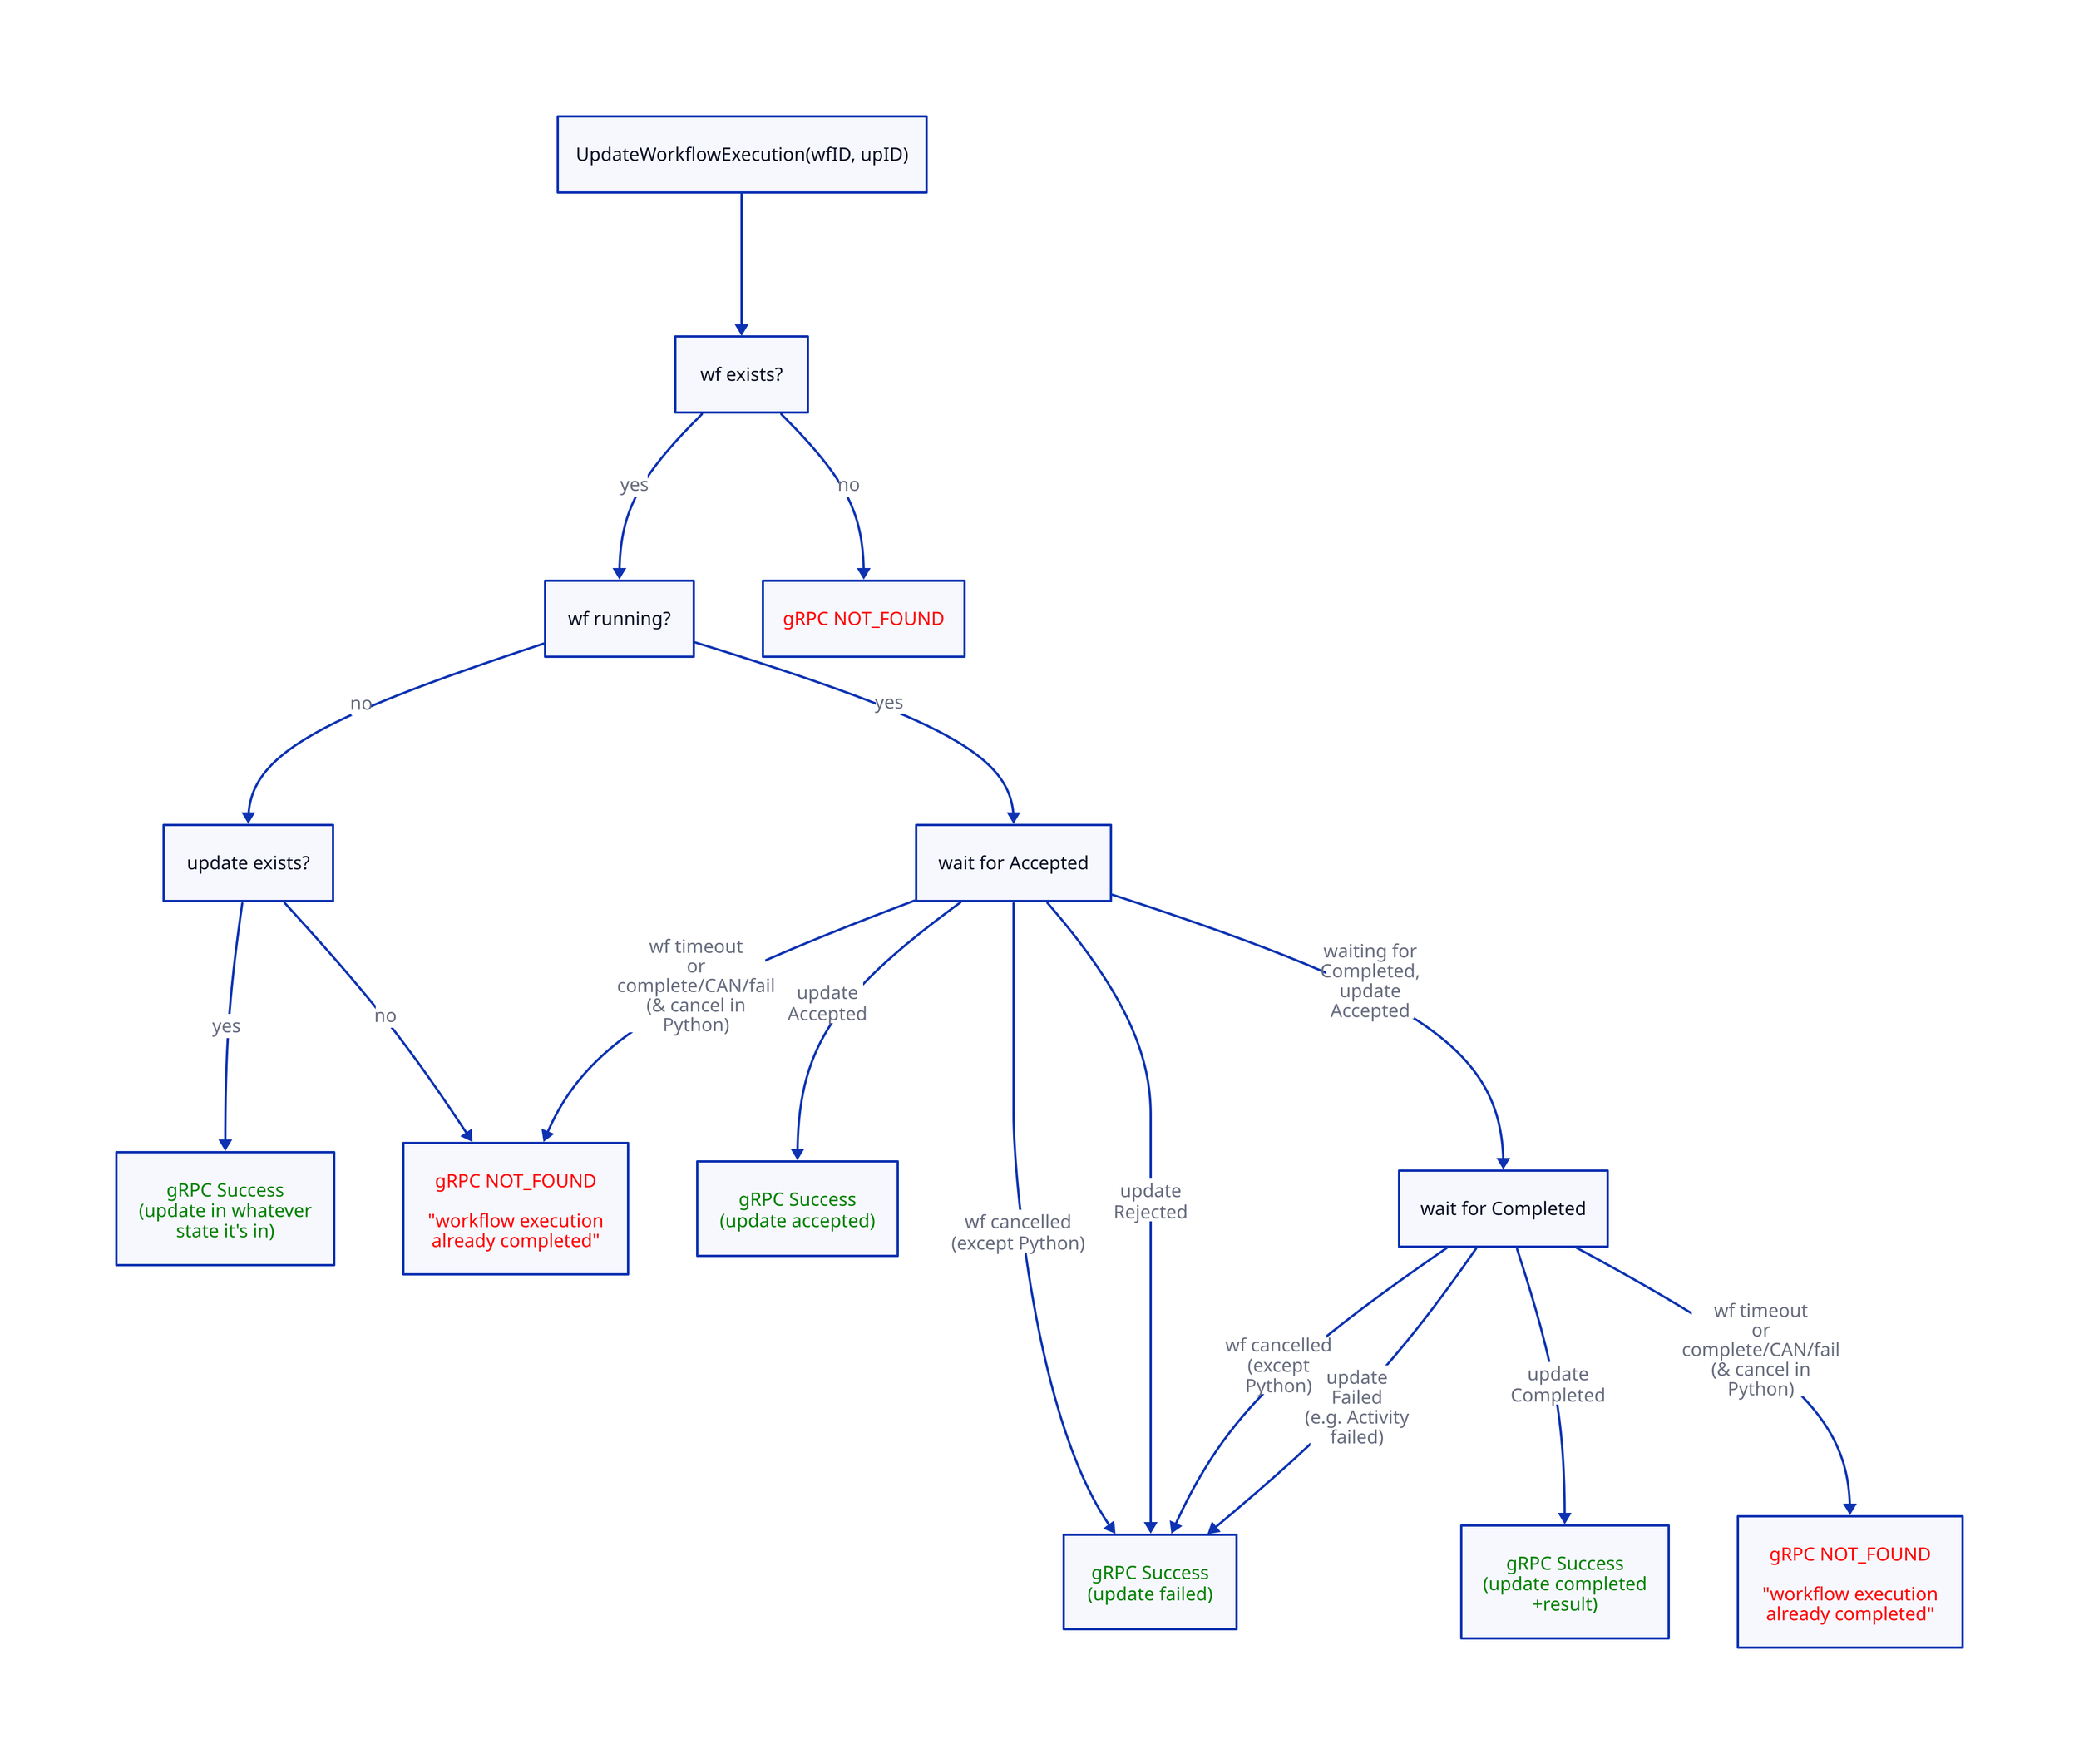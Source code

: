 # https://github.com/temporalio/temporal/issues/6085

UpdateWorkflowExecution(wfID, upID) -> wf exists?

wf exists? -> wf running?: yes
wf exists? -> NotFound: no

wf running? -> update exists?: no
wf running? -> wait for Accepted: yes

update exists? -> SuccessUpdateInWhateverState: yes
update exists? -> NotFoundWorkflowCompleted: no

wait for Accepted -> NotFoundWorkflowCompleted: wf timeout\nor\ncomplete/CAN/fail\n(& cancel in \nPython)
wait for Accepted -> SuccessUpdateFailed: wf cancelled\n(except Python)
wait for Accepted -> SuccessUpdateFailed: update\nRejected
wait for Accepted -> SuccessUpdateAccepted: update\nAccepted
wait for Accepted -> wait for Completed: waiting for\nCompleted,\nupdate\nAccepted

wait for Completed -> SuccessUpdateCompleted: update\nCompleted
wait for Completed -> SuccessUpdateFailed: wf cancelled\n(except\nPython)
wait for Completed -> SuccessUpdateFailed: update\nFailed\n(e.g. Activity\nfailed)
wait for Completed -> NotFoundWorkflowCompleted': wf timeout\nor\ncomplete/CAN/fail\n(& cancel in \nPython)

NotFoundWorkflowCompleted: {
  label: gRPC NOT_FOUND\n\n"workflow execution\nalready completed"
  style.font-color: red
}

NotFoundWorkflowCompleted': {
  label: gRPC NOT_FOUND\n\n"workflow execution\nalready completed"
  style.font-color: red
}

NotFound: {
  label: gRPC NOT_FOUND
  style.font-color: red
}

SuccessUpdateAccepted: {
  label: gRPC Success\n(update accepted)
  style.font-color: green
}

SuccessUpdateCompleted: {
  label: gRPC Success\n(update completed\n+result)
  style.font-color: green
}

SuccessUpdateFailed: {
  label: gRPC Success\n(update failed)
  style.font-color: green
}

SuccessUpdateInWhateverState: {
  label: gRPC Success\n(update in whatever\nstate it's in)
  style.font-color: green
}

